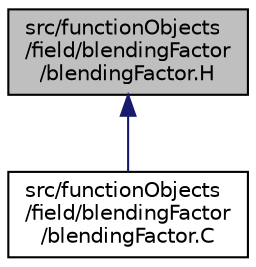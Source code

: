 digraph "src/functionObjects/field/blendingFactor/blendingFactor.H"
{
  bgcolor="transparent";
  edge [fontname="Helvetica",fontsize="10",labelfontname="Helvetica",labelfontsize="10"];
  node [fontname="Helvetica",fontsize="10",shape=record];
  Node1 [label="src/functionObjects\l/field/blendingFactor\l/blendingFactor.H",height=0.2,width=0.4,color="black", fillcolor="grey75", style="filled", fontcolor="black"];
  Node1 -> Node2 [dir="back",color="midnightblue",fontsize="10",style="solid",fontname="Helvetica"];
  Node2 [label="src/functionObjects\l/field/blendingFactor\l/blendingFactor.C",height=0.2,width=0.4,color="black",URL="$a06317.html"];
}

